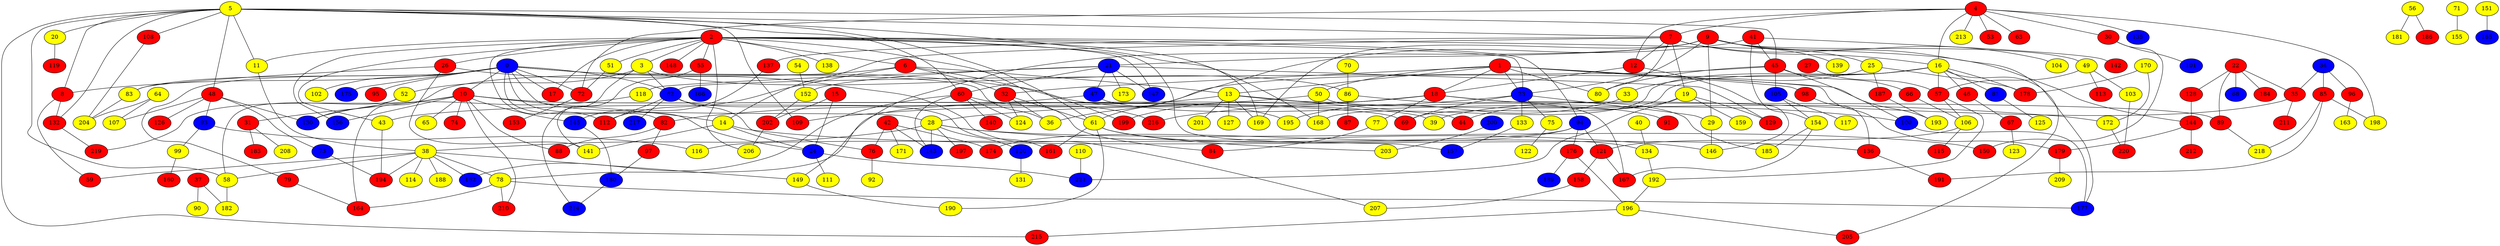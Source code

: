 graph {
0 [style = filled fillcolor = blue];
1 [style = filled fillcolor = red];
2 [style = filled fillcolor = red];
3 [style = filled fillcolor = yellow];
4 [style = filled fillcolor = red];
5 [style = filled fillcolor = yellow];
6 [style = filled fillcolor = red];
7 [style = filled fillcolor = red];
8 [style = filled fillcolor = red];
9 [style = filled fillcolor = red];
10 [style = filled fillcolor = red];
11 [style = filled fillcolor = yellow];
12 [style = filled fillcolor = red];
13 [style = filled fillcolor = yellow];
14 [style = filled fillcolor = yellow];
15 [style = filled fillcolor = red];
16 [style = filled fillcolor = yellow];
17 [style = filled fillcolor = red];
18 [style = filled fillcolor = red];
19 [style = filled fillcolor = yellow];
20 [style = filled fillcolor = yellow];
21 [style = filled fillcolor = blue];
22 [style = filled fillcolor = red];
23 [style = filled fillcolor = blue];
24 [style = filled fillcolor = blue];
25 [style = filled fillcolor = yellow];
26 [style = filled fillcolor = red];
27 [style = filled fillcolor = red];
28 [style = filled fillcolor = yellow];
29 [style = filled fillcolor = yellow];
30 [style = filled fillcolor = red];
31 [style = filled fillcolor = red];
32 [style = filled fillcolor = red];
33 [style = filled fillcolor = yellow];
34 [style = filled fillcolor = blue];
35 [style = filled fillcolor = red];
36 [style = filled fillcolor = yellow];
37 [style = filled fillcolor = red];
38 [style = filled fillcolor = yellow];
39 [style = filled fillcolor = yellow];
40 [style = filled fillcolor = yellow];
41 [style = filled fillcolor = red];
42 [style = filled fillcolor = red];
43 [style = filled fillcolor = yellow];
44 [style = filled fillcolor = red];
45 [style = filled fillcolor = red];
46 [style = filled fillcolor = red];
47 [style = filled fillcolor = blue];
48 [style = filled fillcolor = red];
49 [style = filled fillcolor = yellow];
50 [style = filled fillcolor = yellow];
51 [style = filled fillcolor = yellow];
52 [style = filled fillcolor = yellow];
53 [style = filled fillcolor = red];
54 [style = filled fillcolor = yellow];
55 [style = filled fillcolor = red];
56 [style = filled fillcolor = yellow];
57 [style = filled fillcolor = red];
58 [style = filled fillcolor = yellow];
59 [style = filled fillcolor = red];
60 [style = filled fillcolor = red];
61 [style = filled fillcolor = yellow];
62 [style = filled fillcolor = blue];
63 [style = filled fillcolor = red];
64 [style = filled fillcolor = yellow];
65 [style = filled fillcolor = yellow];
66 [style = filled fillcolor = red];
67 [style = filled fillcolor = red];
68 [style = filled fillcolor = blue];
69 [style = filled fillcolor = red];
70 [style = filled fillcolor = yellow];
71 [style = filled fillcolor = yellow];
72 [style = filled fillcolor = red];
73 [style = filled fillcolor = blue];
74 [style = filled fillcolor = red];
75 [style = filled fillcolor = yellow];
76 [style = filled fillcolor = red];
77 [style = filled fillcolor = yellow];
78 [style = filled fillcolor = yellow];
79 [style = filled fillcolor = red];
80 [style = filled fillcolor = yellow];
81 [style = filled fillcolor = blue];
82 [style = filled fillcolor = red];
83 [style = filled fillcolor = yellow];
84 [style = filled fillcolor = red];
85 [style = filled fillcolor = red];
86 [style = filled fillcolor = yellow];
87 [style = filled fillcolor = red];
88 [style = filled fillcolor = red];
89 [style = filled fillcolor = red];
90 [style = filled fillcolor = yellow];
91 [style = filled fillcolor = red];
92 [style = filled fillcolor = yellow];
93 [style = filled fillcolor = blue];
94 [style = filled fillcolor = blue];
95 [style = filled fillcolor = red];
96 [style = filled fillcolor = red];
97 [style = filled fillcolor = red];
98 [style = filled fillcolor = red];
99 [style = filled fillcolor = yellow];
100 [style = filled fillcolor = blue];
101 [style = filled fillcolor = blue];
102 [style = filled fillcolor = yellow];
103 [style = filled fillcolor = yellow];
104 [style = filled fillcolor = yellow];
105 [style = filled fillcolor = blue];
106 [style = filled fillcolor = yellow];
107 [style = filled fillcolor = yellow];
108 [style = filled fillcolor = red];
109 [style = filled fillcolor = red];
110 [style = filled fillcolor = yellow];
111 [style = filled fillcolor = yellow];
112 [style = filled fillcolor = red];
113 [style = filled fillcolor = red];
114 [style = filled fillcolor = yellow];
115 [style = filled fillcolor = red];
116 [style = filled fillcolor = yellow];
117 [style = filled fillcolor = yellow];
118 [style = filled fillcolor = yellow];
119 [style = filled fillcolor = red];
120 [style = filled fillcolor = blue];
121 [style = filled fillcolor = red];
122 [style = filled fillcolor = yellow];
123 [style = filled fillcolor = yellow];
124 [style = filled fillcolor = yellow];
125 [style = filled fillcolor = yellow];
126 [style = filled fillcolor = red];
127 [style = filled fillcolor = yellow];
128 [style = filled fillcolor = red];
129 [style = filled fillcolor = red];
130 [style = filled fillcolor = blue];
131 [style = filled fillcolor = yellow];
132 [style = filled fillcolor = red];
133 [style = filled fillcolor = yellow];
134 [style = filled fillcolor = yellow];
135 [style = filled fillcolor = blue];
136 [style = filled fillcolor = red];
137 [style = filled fillcolor = red];
138 [style = filled fillcolor = yellow];
139 [style = filled fillcolor = yellow];
140 [style = filled fillcolor = red];
141 [style = filled fillcolor = yellow];
142 [style = filled fillcolor = red];
143 [style = filled fillcolor = blue];
144 [style = filled fillcolor = red];
145 [style = filled fillcolor = blue];
146 [style = filled fillcolor = yellow];
147 [style = filled fillcolor = blue];
148 [style = filled fillcolor = red];
149 [style = filled fillcolor = yellow];
150 [style = filled fillcolor = red];
151 [style = filled fillcolor = yellow];
152 [style = filled fillcolor = yellow];
153 [style = filled fillcolor = red];
154 [style = filled fillcolor = yellow];
155 [style = filled fillcolor = yellow];
156 [style = filled fillcolor = blue];
157 [style = filled fillcolor = blue];
158 [style = filled fillcolor = red];
159 [style = filled fillcolor = yellow];
160 [style = filled fillcolor = red];
161 [style = filled fillcolor = red];
162 [style = filled fillcolor = blue];
163 [style = filled fillcolor = yellow];
164 [style = filled fillcolor = red];
165 [style = filled fillcolor = blue];
166 [style = filled fillcolor = blue];
167 [style = filled fillcolor = red];
168 [style = filled fillcolor = yellow];
169 [style = filled fillcolor = yellow];
170 [style = filled fillcolor = yellow];
171 [style = filled fillcolor = yellow];
172 [style = filled fillcolor = yellow];
173 [style = filled fillcolor = yellow];
174 [style = filled fillcolor = red];
175 [style = filled fillcolor = blue];
176 [style = filled fillcolor = red];
177 [style = filled fillcolor = blue];
178 [style = filled fillcolor = red];
179 [style = filled fillcolor = red];
180 [style = filled fillcolor = blue];
181 [style = filled fillcolor = yellow];
182 [style = filled fillcolor = yellow];
183 [style = filled fillcolor = red];
184 [style = filled fillcolor = red];
185 [style = filled fillcolor = yellow];
186 [style = filled fillcolor = red];
187 [style = filled fillcolor = red];
188 [style = filled fillcolor = yellow];
189 [style = filled fillcolor = blue];
190 [style = filled fillcolor = yellow];
191 [style = filled fillcolor = red];
192 [style = filled fillcolor = yellow];
193 [style = filled fillcolor = yellow];
194 [style = filled fillcolor = red];
195 [style = filled fillcolor = yellow];
196 [style = filled fillcolor = yellow];
197 [style = filled fillcolor = red];
198 [style = filled fillcolor = yellow];
199 [style = filled fillcolor = red];
200 [style = filled fillcolor = blue];
201 [style = filled fillcolor = yellow];
202 [style = filled fillcolor = red];
203 [style = filled fillcolor = yellow];
204 [style = filled fillcolor = yellow];
205 [style = filled fillcolor = red];
206 [style = filled fillcolor = yellow];
207 [style = filled fillcolor = yellow];
208 [style = filled fillcolor = yellow];
209 [style = filled fillcolor = yellow];
210 [style = filled fillcolor = red];
211 [style = filled fillcolor = red];
212 [style = filled fillcolor = red];
213 [style = filled fillcolor = yellow];
214 [style = filled fillcolor = blue];
215 [style = filled fillcolor = red];
216 [style = filled fillcolor = red];
217 [style = filled fillcolor = blue];
218 [style = filled fillcolor = yellow];
219 [style = filled fillcolor = red];
220 [style = filled fillcolor = red];
221 [style = filled fillcolor = blue];
0 -- 24;
0 -- 17;
0 -- 10;
0 -- 8;
0 -- 28;
0 -- 36;
0 -- 62;
0 -- 72;
0 -- 79;
0 -- 82;
0 -- 83;
0 -- 95;
0 -- 102;
0 -- 175;
0 -- 195;
1 -- 13;
1 -- 18;
1 -- 23;
1 -- 32;
1 -- 50;
1 -- 80;
1 -- 98;
1 -- 179;
1 -- 193;
2 -- 3;
2 -- 6;
2 -- 11;
2 -- 17;
2 -- 23;
2 -- 26;
2 -- 43;
2 -- 51;
2 -- 55;
2 -- 84;
2 -- 94;
2 -- 112;
2 -- 138;
2 -- 144;
2 -- 147;
2 -- 148;
2 -- 156;
2 -- 157;
2 -- 168;
2 -- 206;
3 -- 52;
3 -- 62;
3 -- 86;
3 -- 214;
4 -- 7;
4 -- 12;
4 -- 16;
4 -- 30;
4 -- 53;
4 -- 63;
4 -- 72;
4 -- 135;
4 -- 198;
4 -- 213;
5 -- 7;
5 -- 8;
5 -- 11;
5 -- 20;
5 -- 45;
5 -- 48;
5 -- 58;
5 -- 60;
5 -- 61;
5 -- 108;
5 -- 109;
5 -- 132;
5 -- 169;
5 -- 215;
6 -- 13;
6 -- 32;
6 -- 112;
6 -- 164;
6 -- 199;
7 -- 12;
7 -- 14;
7 -- 16;
7 -- 19;
7 -- 80;
7 -- 137;
7 -- 205;
8 -- 59;
8 -- 132;
9 -- 21;
9 -- 23;
9 -- 25;
9 -- 29;
9 -- 49;
9 -- 104;
9 -- 139;
9 -- 149;
9 -- 169;
10 -- 14;
10 -- 31;
10 -- 39;
10 -- 65;
10 -- 69;
10 -- 74;
10 -- 88;
10 -- 145;
10 -- 156;
10 -- 210;
10 -- 219;
11 -- 38;
12 -- 18;
12 -- 146;
13 -- 43;
13 -- 44;
13 -- 127;
13 -- 169;
13 -- 172;
13 -- 201;
14 -- 24;
14 -- 136;
14 -- 141;
15 -- 24;
15 -- 202;
16 -- 36;
16 -- 46;
16 -- 57;
16 -- 69;
16 -- 81;
16 -- 168;
16 -- 177;
16 -- 178;
18 -- 28;
18 -- 77;
18 -- 78;
18 -- 89;
18 -- 100;
18 -- 199;
19 -- 44;
19 -- 129;
19 -- 159;
19 -- 221;
20 -- 119;
21 -- 47;
21 -- 60;
21 -- 118;
21 -- 129;
21 -- 147;
21 -- 152;
21 -- 173;
22 -- 35;
22 -- 68;
22 -- 89;
22 -- 128;
22 -- 184;
23 -- 29;
23 -- 69;
23 -- 75;
23 -- 133;
23 -- 216;
24 -- 111;
24 -- 221;
25 -- 33;
25 -- 178;
25 -- 187;
26 -- 83;
26 -- 141;
26 -- 207;
27 -- 57;
28 -- 38;
28 -- 120;
28 -- 143;
28 -- 146;
28 -- 150;
28 -- 197;
29 -- 146;
30 -- 101;
30 -- 150;
31 -- 183;
31 -- 208;
32 -- 36;
32 -- 61;
32 -- 124;
33 -- 195;
34 -- 35;
34 -- 85;
34 -- 96;
35 -- 39;
35 -- 211;
37 -- 90;
37 -- 182;
38 -- 58;
38 -- 59;
38 -- 78;
38 -- 114;
38 -- 149;
38 -- 162;
38 -- 188;
38 -- 194;
40 -- 134;
41 -- 45;
41 -- 61;
41 -- 142;
41 -- 154;
42 -- 76;
42 -- 143;
42 -- 171;
42 -- 174;
43 -- 194;
45 -- 62;
45 -- 66;
45 -- 80;
45 -- 100;
45 -- 105;
46 -- 67;
47 -- 82;
47 -- 91;
48 -- 73;
48 -- 93;
48 -- 107;
48 -- 126;
48 -- 130;
49 -- 57;
49 -- 103;
49 -- 113;
50 -- 109;
50 -- 167;
50 -- 168;
51 -- 72;
52 -- 58;
52 -- 130;
54 -- 152;
55 -- 141;
55 -- 166;
56 -- 181;
56 -- 186;
57 -- 106;
57 -- 192;
58 -- 182;
60 -- 124;
60 -- 140;
60 -- 143;
60 -- 162;
60 -- 216;
61 -- 134;
61 -- 161;
61 -- 190;
61 -- 203;
62 -- 76;
62 -- 112;
62 -- 161;
62 -- 217;
64 -- 107;
64 -- 204;
66 -- 106;
67 -- 123;
70 -- 86;
71 -- 155;
72 -- 153;
73 -- 194;
75 -- 122;
76 -- 92;
77 -- 84;
78 -- 164;
78 -- 177;
78 -- 210;
79 -- 164;
81 -- 125;
82 -- 88;
82 -- 97;
83 -- 204;
85 -- 191;
85 -- 198;
85 -- 218;
86 -- 87;
86 -- 185;
89 -- 218;
93 -- 99;
93 -- 116;
94 -- 116;
94 -- 121;
94 -- 174;
94 -- 176;
96 -- 163;
97 -- 180;
98 -- 136;
99 -- 160;
100 -- 177;
103 -- 220;
105 -- 117;
105 -- 154;
106 -- 115;
106 -- 121;
108 -- 204;
110 -- 221;
118 -- 130;
120 -- 131;
121 -- 158;
121 -- 167;
128 -- 144;
132 -- 219;
133 -- 157;
134 -- 192;
136 -- 191;
137 -- 145;
144 -- 179;
144 -- 212;
145 -- 180;
149 -- 190;
151 -- 165;
152 -- 202;
154 -- 167;
154 -- 185;
158 -- 207;
170 -- 172;
170 -- 178;
172 -- 220;
176 -- 189;
176 -- 196;
179 -- 209;
180 -- 214;
187 -- 193;
192 -- 196;
196 -- 205;
196 -- 215;
200 -- 203;
202 -- 206;
}
